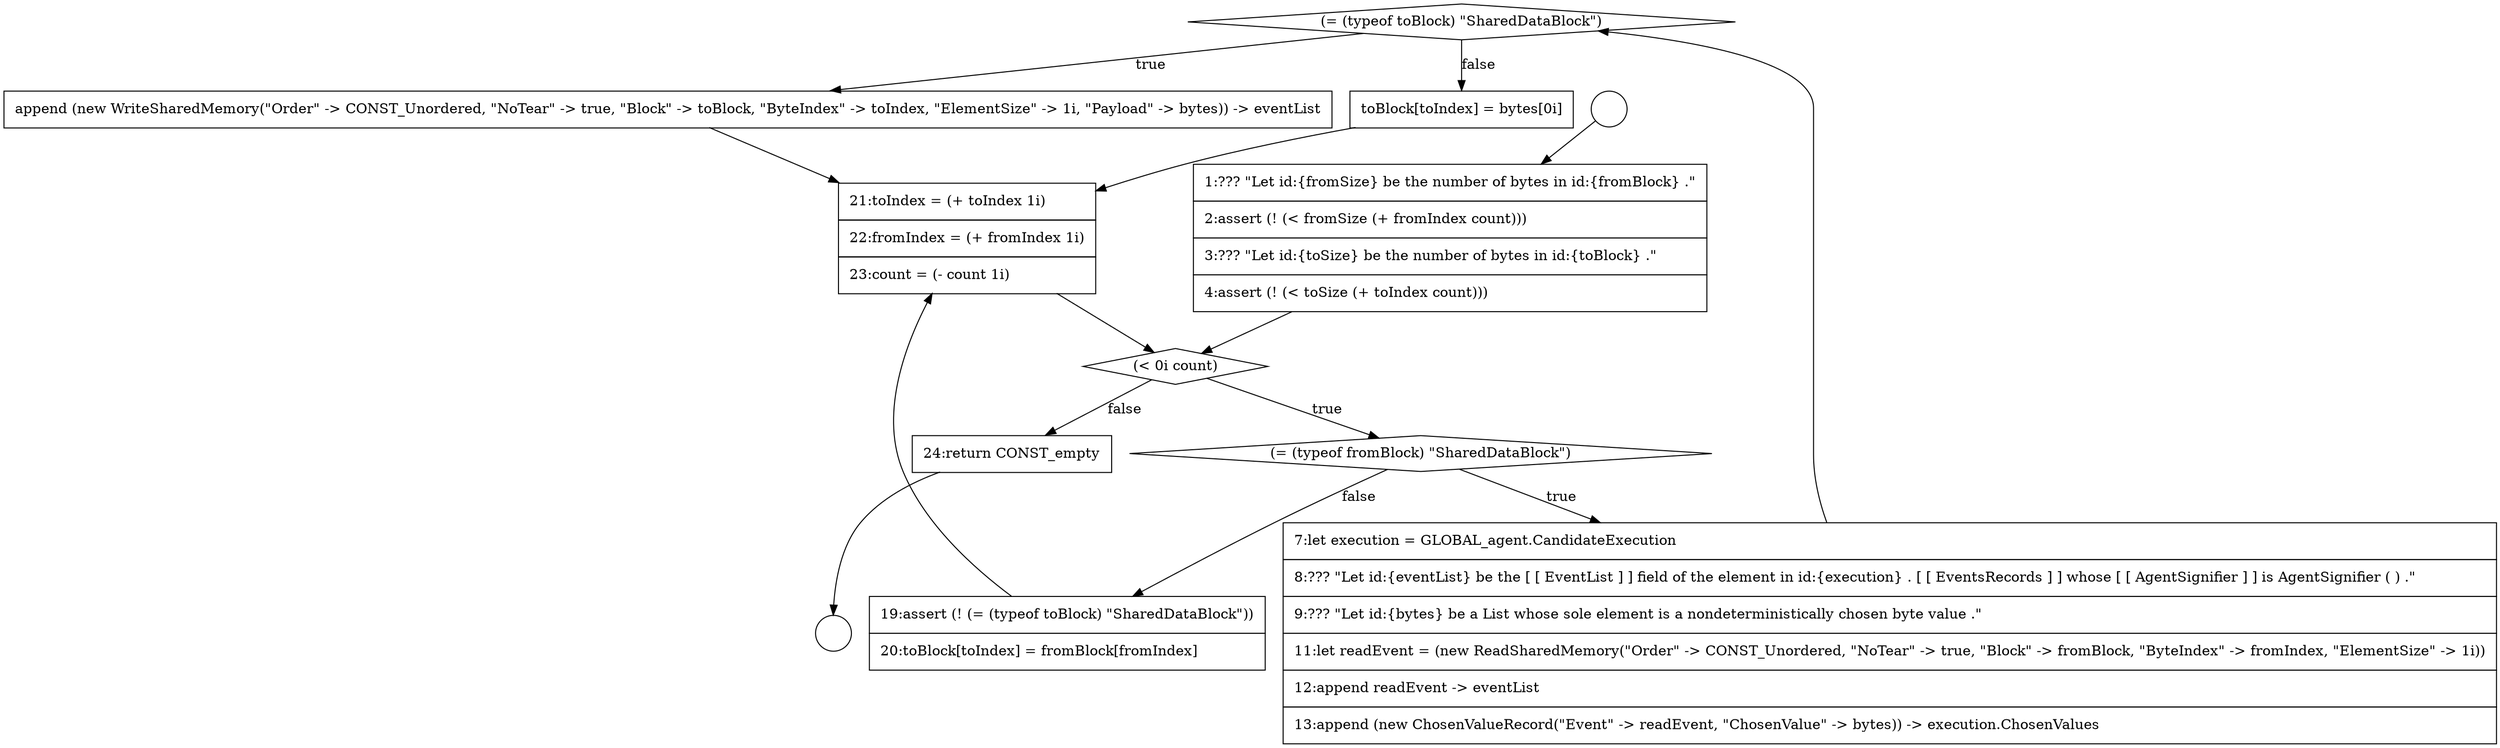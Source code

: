 digraph {
  node500 [shape=diamond, label=<<font color="black">(= (typeof toBlock) &quot;SharedDataBlock&quot;)</font>> color="black" fillcolor="white" style=filled]
  node504 [shape=none, margin=0, label=<<font color="black">
    <table border="0" cellborder="1" cellspacing="0" cellpadding="10">
      <tr><td align="left">21:toIndex = (+ toIndex 1i)</td></tr>
      <tr><td align="left">22:fromIndex = (+ fromIndex 1i)</td></tr>
      <tr><td align="left">23:count = (- count 1i)</td></tr>
    </table>
  </font>> color="black" fillcolor="white" style=filled]
  node499 [shape=none, margin=0, label=<<font color="black">
    <table border="0" cellborder="1" cellspacing="0" cellpadding="10">
      <tr><td align="left">7:let execution = GLOBAL_agent.CandidateExecution</td></tr>
      <tr><td align="left">8:??? &quot;Let id:{eventList} be the [ [ EventList ] ] field of the element in id:{execution} . [ [ EventsRecords ] ] whose [ [ AgentSignifier ] ] is AgentSignifier ( ) .&quot;</td></tr>
      <tr><td align="left">9:??? &quot;Let id:{bytes} be a List whose sole element is a nondeterministically chosen byte value .&quot;</td></tr>
      <tr><td align="left">11:let readEvent = (new ReadSharedMemory(&quot;Order&quot; -&gt; CONST_Unordered, &quot;NoTear&quot; -&gt; true, &quot;Block&quot; -&gt; fromBlock, &quot;ByteIndex&quot; -&gt; fromIndex, &quot;ElementSize&quot; -&gt; 1i))</td></tr>
      <tr><td align="left">12:append readEvent -&gt; eventList</td></tr>
      <tr><td align="left">13:append (new ChosenValueRecord(&quot;Event&quot; -&gt; readEvent, &quot;ChosenValue&quot; -&gt; bytes)) -&gt; execution.ChosenValues</td></tr>
    </table>
  </font>> color="black" fillcolor="white" style=filled]
  node503 [shape=none, margin=0, label=<<font color="black">
    <table border="0" cellborder="1" cellspacing="0" cellpadding="10">
      <tr><td align="left">19:assert (! (= (typeof toBlock) &quot;SharedDataBlock&quot;))</td></tr>
      <tr><td align="left">20:toBlock[toIndex] = fromBlock[fromIndex]</td></tr>
    </table>
  </font>> color="black" fillcolor="white" style=filled]
  node498 [shape=diamond, label=<<font color="black">(= (typeof fromBlock) &quot;SharedDataBlock&quot;)</font>> color="black" fillcolor="white" style=filled]
  node494 [shape=circle label=" " color="black" fillcolor="white" style=filled]
  node505 [shape=none, margin=0, label=<<font color="black">
    <table border="0" cellborder="1" cellspacing="0" cellpadding="10">
      <tr><td align="left">24:return CONST_empty</td></tr>
    </table>
  </font>> color="black" fillcolor="white" style=filled]
  node502 [shape=none, margin=0, label=<<font color="black">
    <table border="0" cellborder="1" cellspacing="0" cellpadding="10">
      <tr><td align="left">toBlock[toIndex] = bytes[0i]</td></tr>
    </table>
  </font>> color="black" fillcolor="white" style=filled]
  node497 [shape=diamond, label=<<font color="black">(&lt; 0i count)</font>> color="black" fillcolor="white" style=filled]
  node495 [shape=circle label=" " color="black" fillcolor="white" style=filled]
  node501 [shape=none, margin=0, label=<<font color="black">
    <table border="0" cellborder="1" cellspacing="0" cellpadding="10">
      <tr><td align="left">append (new WriteSharedMemory(&quot;Order&quot; -&gt; CONST_Unordered, &quot;NoTear&quot; -&gt; true, &quot;Block&quot; -&gt; toBlock, &quot;ByteIndex&quot; -&gt; toIndex, &quot;ElementSize&quot; -&gt; 1i, &quot;Payload&quot; -&gt; bytes)) -&gt; eventList</td></tr>
    </table>
  </font>> color="black" fillcolor="white" style=filled]
  node496 [shape=none, margin=0, label=<<font color="black">
    <table border="0" cellborder="1" cellspacing="0" cellpadding="10">
      <tr><td align="left">1:??? &quot;Let id:{fromSize} be the number of bytes in id:{fromBlock} .&quot;</td></tr>
      <tr><td align="left">2:assert (! (&lt; fromSize (+ fromIndex count)))</td></tr>
      <tr><td align="left">3:??? &quot;Let id:{toSize} be the number of bytes in id:{toBlock} .&quot;</td></tr>
      <tr><td align="left">4:assert (! (&lt; toSize (+ toIndex count)))</td></tr>
    </table>
  </font>> color="black" fillcolor="white" style=filled]
  node501 -> node504 [ color="black"]
  node494 -> node496 [ color="black"]
  node499 -> node500 [ color="black"]
  node500 -> node501 [label=<<font color="black">true</font>> color="black"]
  node500 -> node502 [label=<<font color="black">false</font>> color="black"]
  node502 -> node504 [ color="black"]
  node504 -> node497 [ color="black"]
  node497 -> node498 [label=<<font color="black">true</font>> color="black"]
  node497 -> node505 [label=<<font color="black">false</font>> color="black"]
  node503 -> node504 [ color="black"]
  node505 -> node495 [ color="black"]
  node496 -> node497 [ color="black"]
  node498 -> node499 [label=<<font color="black">true</font>> color="black"]
  node498 -> node503 [label=<<font color="black">false</font>> color="black"]
}
